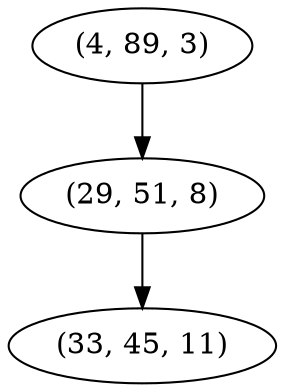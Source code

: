 digraph tree {
    "(4, 89, 3)";
    "(29, 51, 8)";
    "(33, 45, 11)";
    "(4, 89, 3)" -> "(29, 51, 8)";
    "(29, 51, 8)" -> "(33, 45, 11)";
}
